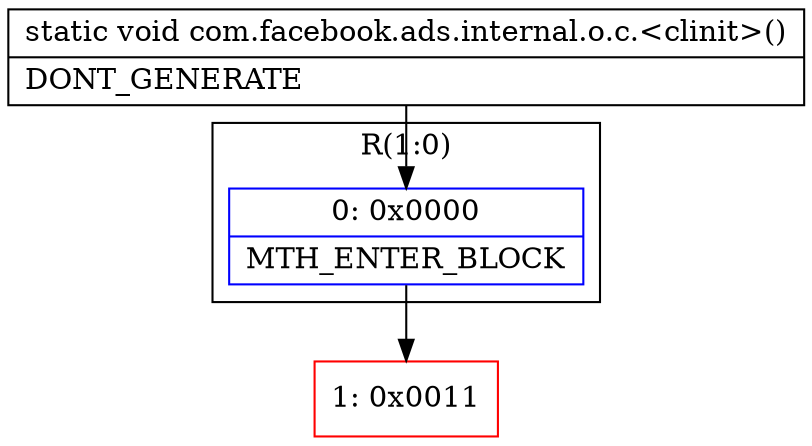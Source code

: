 digraph "CFG forcom.facebook.ads.internal.o.c.\<clinit\>()V" {
subgraph cluster_Region_1631196175 {
label = "R(1:0)";
node [shape=record,color=blue];
Node_0 [shape=record,label="{0\:\ 0x0000|MTH_ENTER_BLOCK\l}"];
}
Node_1 [shape=record,color=red,label="{1\:\ 0x0011}"];
MethodNode[shape=record,label="{static void com.facebook.ads.internal.o.c.\<clinit\>()  | DONT_GENERATE\l}"];
MethodNode -> Node_0;
Node_0 -> Node_1;
}

